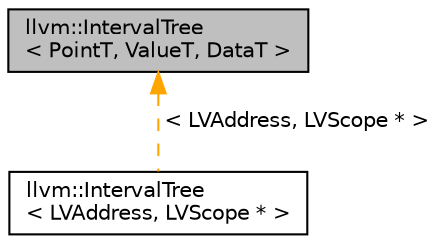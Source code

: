 digraph "llvm::IntervalTree&lt; PointT, ValueT, DataT &gt;"
{
 // LATEX_PDF_SIZE
  bgcolor="transparent";
  edge [fontname="Helvetica",fontsize="10",labelfontname="Helvetica",labelfontsize="10"];
  node [fontname="Helvetica",fontsize="10",shape=record];
  Node1 [label="llvm::IntervalTree\l\< PointT, ValueT, DataT \>",height=0.2,width=0.4,color="black", fillcolor="grey75", style="filled", fontcolor="black",tooltip=" "];
  Node1 -> Node2 [dir="back",color="orange",fontsize="10",style="dashed",label=" \< LVAddress, LVScope * \>" ,fontname="Helvetica"];
  Node2 [label="llvm::IntervalTree\l\< LVAddress, LVScope * \>",height=0.2,width=0.4,color="black",URL="$classllvm_1_1IntervalTree.html",tooltip=" "];
}
